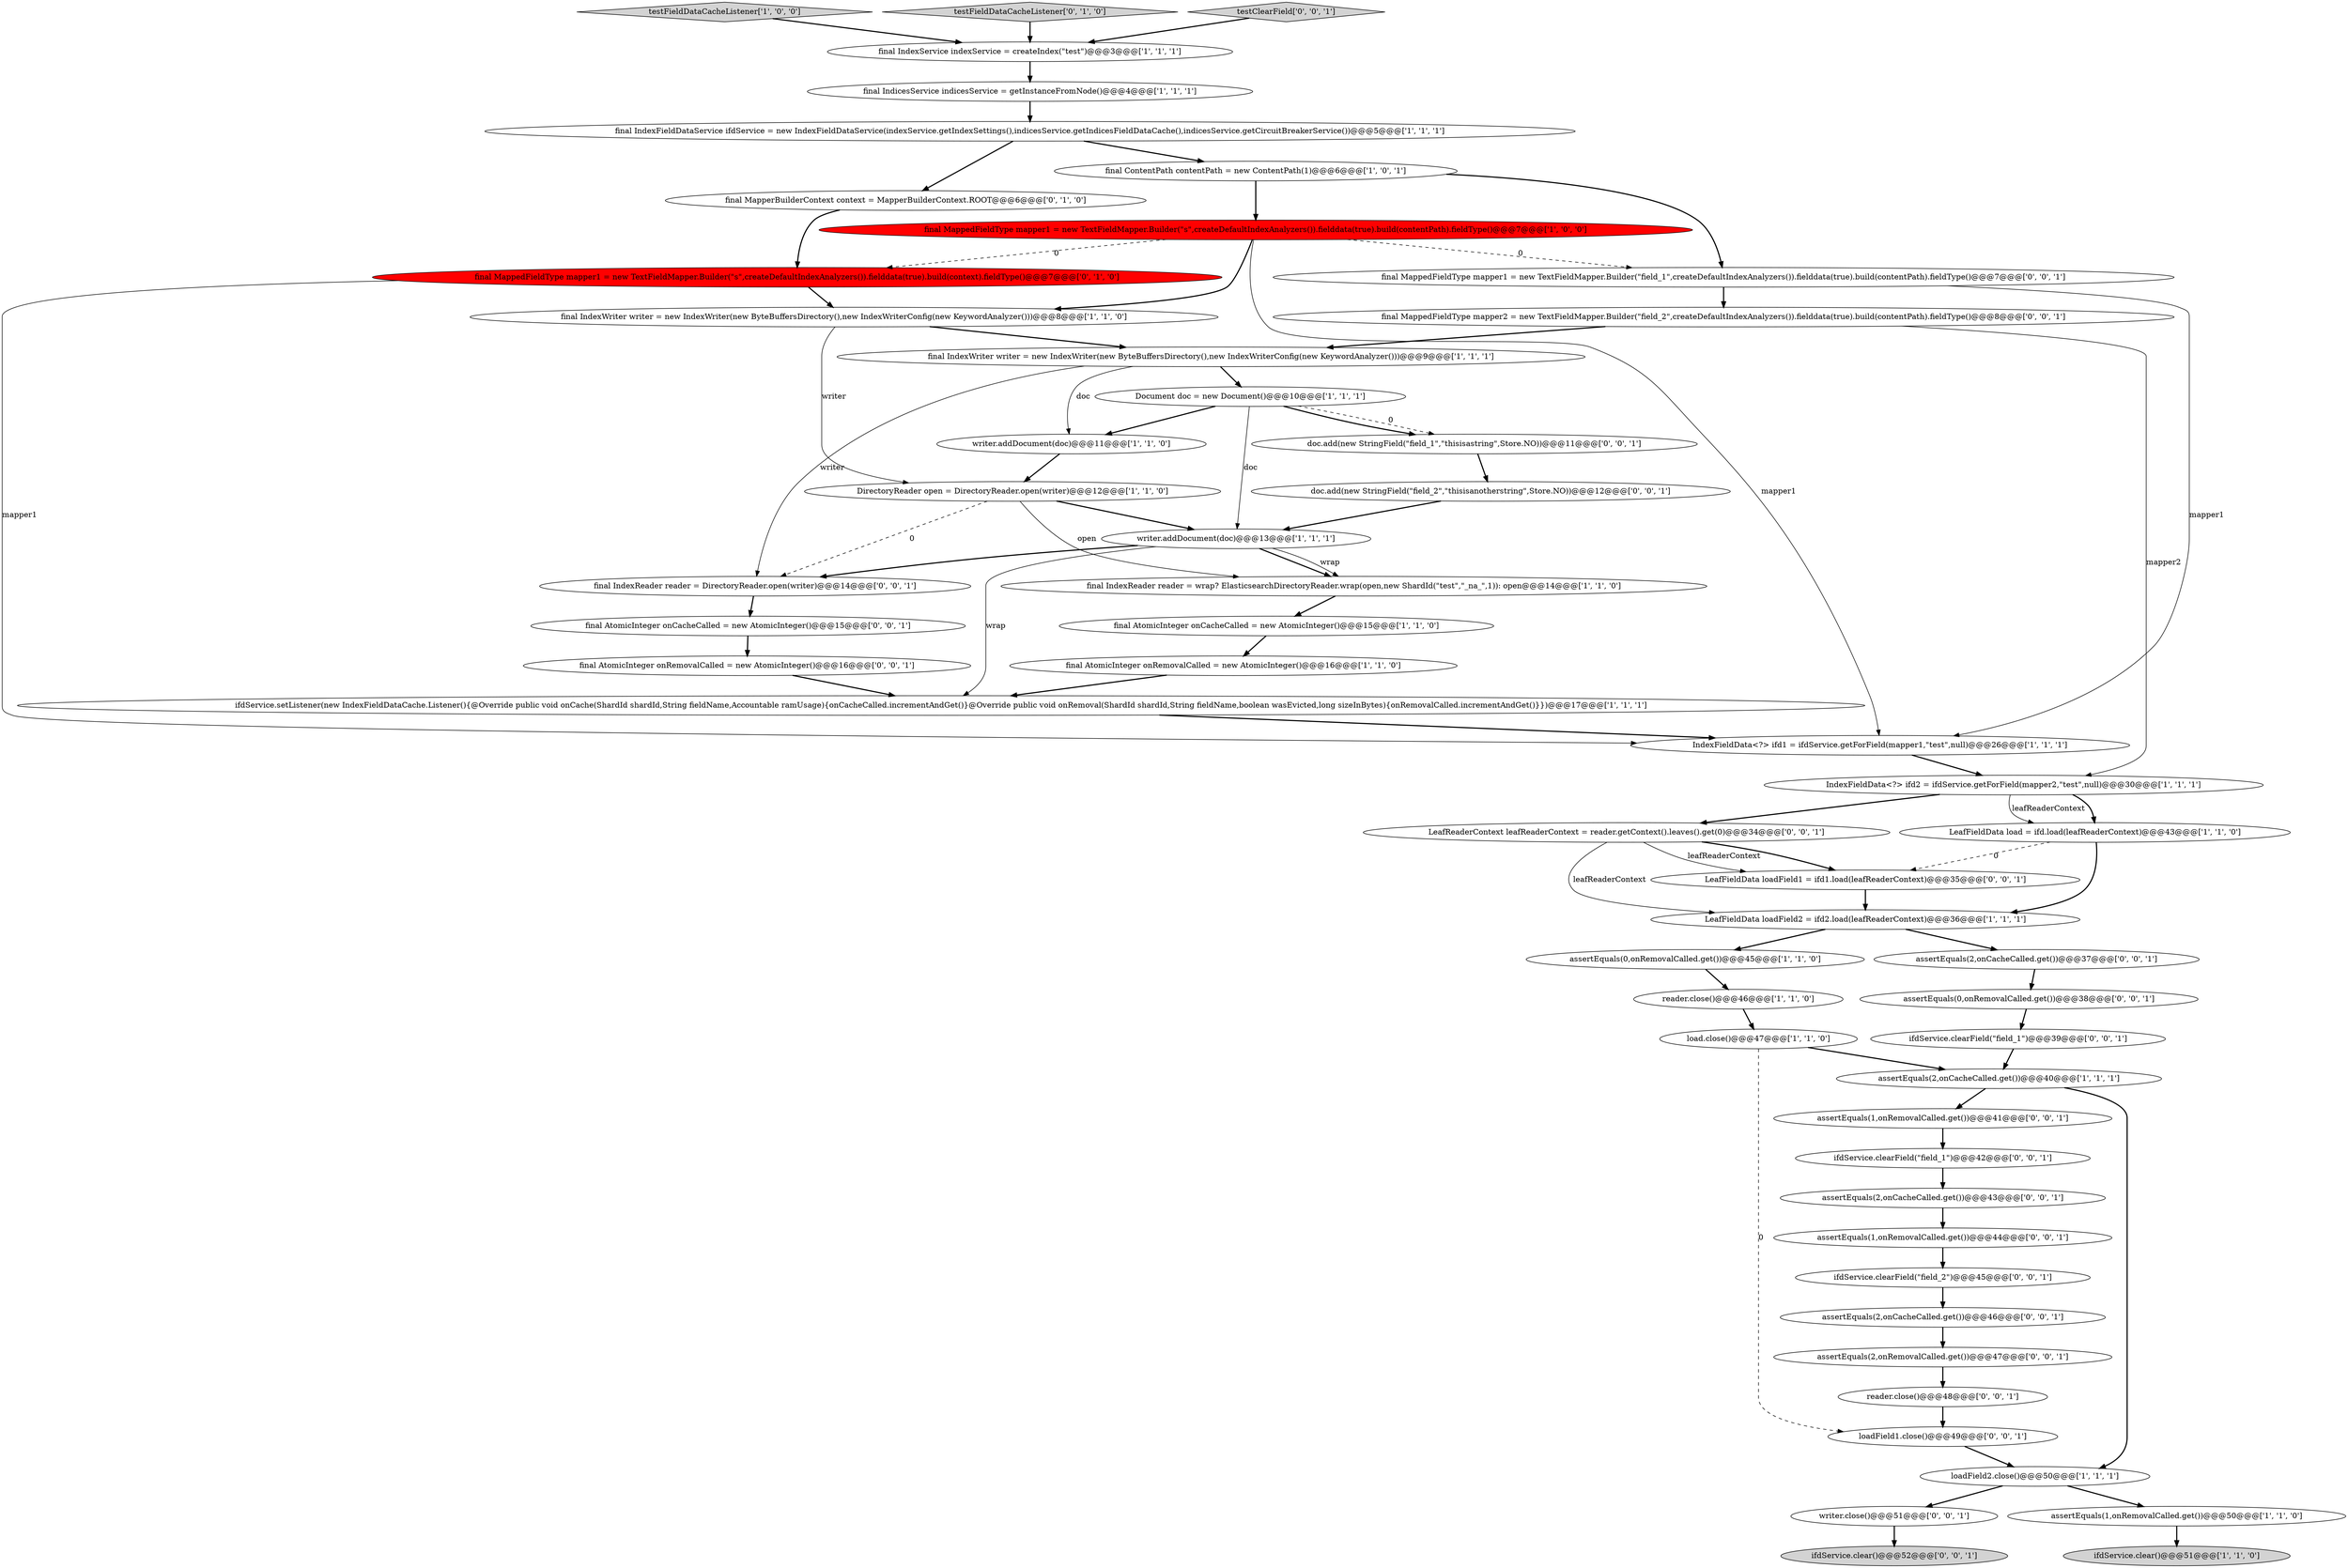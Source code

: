 digraph {
11 [style = filled, label = "final IndexReader reader = wrap? ElasticsearchDirectoryReader.wrap(open,new ShardId(\"test\",\"_na_\",1)): open@@@14@@@['1', '1', '0']", fillcolor = white, shape = ellipse image = "AAA0AAABBB1BBB"];
17 [style = filled, label = "final IndicesService indicesService = getInstanceFromNode()@@@4@@@['1', '1', '1']", fillcolor = white, shape = ellipse image = "AAA0AAABBB1BBB"];
7 [style = filled, label = "writer.addDocument(doc)@@@11@@@['1', '1', '0']", fillcolor = white, shape = ellipse image = "AAA0AAABBB1BBB"];
18 [style = filled, label = "final IndexFieldDataService ifdService = new IndexFieldDataService(indexService.getIndexSettings(),indicesService.getIndicesFieldDataCache(),indicesService.getCircuitBreakerService())@@@5@@@['1', '1', '1']", fillcolor = white, shape = ellipse image = "AAA0AAABBB1BBB"];
45 [style = filled, label = "assertEquals(1,onRemovalCalled.get())@@@44@@@['0', '0', '1']", fillcolor = white, shape = ellipse image = "AAA0AAABBB3BBB"];
19 [style = filled, label = "final ContentPath contentPath = new ContentPath(1)@@@6@@@['1', '0', '1']", fillcolor = white, shape = ellipse image = "AAA0AAABBB1BBB"];
4 [style = filled, label = "ifdService.setListener(new IndexFieldDataCache.Listener(){@Override public void onCache(ShardId shardId,String fieldName,Accountable ramUsage){onCacheCalled.incrementAndGet()}@Override public void onRemoval(ShardId shardId,String fieldName,boolean wasEvicted,long sizeInBytes){onRemovalCalled.incrementAndGet()}})@@@17@@@['1', '1', '1']", fillcolor = white, shape = ellipse image = "AAA0AAABBB1BBB"];
8 [style = filled, label = "testFieldDataCacheListener['1', '0', '0']", fillcolor = lightgray, shape = diamond image = "AAA0AAABBB1BBB"];
49 [style = filled, label = "final IndexReader reader = DirectoryReader.open(writer)@@@14@@@['0', '0', '1']", fillcolor = white, shape = ellipse image = "AAA0AAABBB3BBB"];
41 [style = filled, label = "doc.add(new StringField(\"field_1\",\"thisisastring\",Store.NO))@@@11@@@['0', '0', '1']", fillcolor = white, shape = ellipse image = "AAA0AAABBB3BBB"];
3 [style = filled, label = "final IndexWriter writer = new IndexWriter(new ByteBuffersDirectory(),new IndexWriterConfig(new KeywordAnalyzer()))@@@8@@@['1', '1', '0']", fillcolor = white, shape = ellipse image = "AAA0AAABBB1BBB"];
6 [style = filled, label = "IndexFieldData<?> ifd2 = ifdService.getForField(mapper2,\"test\",null)@@@30@@@['1', '1', '1']", fillcolor = white, shape = ellipse image = "AAA0AAABBB1BBB"];
47 [style = filled, label = "assertEquals(2,onCacheCalled.get())@@@46@@@['0', '0', '1']", fillcolor = white, shape = ellipse image = "AAA0AAABBB3BBB"];
16 [style = filled, label = "assertEquals(0,onRemovalCalled.get())@@@45@@@['1', '1', '0']", fillcolor = white, shape = ellipse image = "AAA0AAABBB1BBB"];
14 [style = filled, label = "LeafFieldData loadField2 = ifd2.load(leafReaderContext)@@@36@@@['1', '1', '1']", fillcolor = white, shape = ellipse image = "AAA0AAABBB1BBB"];
2 [style = filled, label = "reader.close()@@@46@@@['1', '1', '0']", fillcolor = white, shape = ellipse image = "AAA0AAABBB1BBB"];
15 [style = filled, label = "final MappedFieldType mapper1 = new TextFieldMapper.Builder(\"s\",createDefaultIndexAnalyzers()).fielddata(true).build(contentPath).fieldType()@@@7@@@['1', '0', '0']", fillcolor = red, shape = ellipse image = "AAA1AAABBB1BBB"];
27 [style = filled, label = "testFieldDataCacheListener['0', '1', '0']", fillcolor = lightgray, shape = diamond image = "AAA0AAABBB2BBB"];
28 [style = filled, label = "final MapperBuilderContext context = MapperBuilderContext.ROOT@@@6@@@['0', '1', '0']", fillcolor = white, shape = ellipse image = "AAA0AAABBB2BBB"];
36 [style = filled, label = "final MappedFieldType mapper1 = new TextFieldMapper.Builder(\"field_1\",createDefaultIndexAnalyzers()).fielddata(true).build(contentPath).fieldType()@@@7@@@['0', '0', '1']", fillcolor = white, shape = ellipse image = "AAA0AAABBB3BBB"];
43 [style = filled, label = "final AtomicInteger onRemovalCalled = new AtomicInteger()@@@16@@@['0', '0', '1']", fillcolor = white, shape = ellipse image = "AAA0AAABBB3BBB"];
44 [style = filled, label = "ifdService.clearField(\"field_1\")@@@42@@@['0', '0', '1']", fillcolor = white, shape = ellipse image = "AAA0AAABBB3BBB"];
51 [style = filled, label = "LeafReaderContext leafReaderContext = reader.getContext().leaves().get(0)@@@34@@@['0', '0', '1']", fillcolor = white, shape = ellipse image = "AAA0AAABBB3BBB"];
52 [style = filled, label = "final MappedFieldType mapper2 = new TextFieldMapper.Builder(\"field_2\",createDefaultIndexAnalyzers()).fielddata(true).build(contentPath).fieldType()@@@8@@@['0', '0', '1']", fillcolor = white, shape = ellipse image = "AAA0AAABBB3BBB"];
5 [style = filled, label = "assertEquals(2,onCacheCalled.get())@@@40@@@['1', '1', '1']", fillcolor = white, shape = ellipse image = "AAA0AAABBB1BBB"];
35 [style = filled, label = "assertEquals(2,onCacheCalled.get())@@@37@@@['0', '0', '1']", fillcolor = white, shape = ellipse image = "AAA0AAABBB3BBB"];
40 [style = filled, label = "assertEquals(2,onCacheCalled.get())@@@43@@@['0', '0', '1']", fillcolor = white, shape = ellipse image = "AAA0AAABBB3BBB"];
42 [style = filled, label = "ifdService.clear()@@@52@@@['0', '0', '1']", fillcolor = lightgray, shape = ellipse image = "AAA0AAABBB3BBB"];
50 [style = filled, label = "ifdService.clearField(\"field_2\")@@@45@@@['0', '0', '1']", fillcolor = white, shape = ellipse image = "AAA0AAABBB3BBB"];
0 [style = filled, label = "LeafFieldData load = ifd.load(leafReaderContext)@@@43@@@['1', '1', '0']", fillcolor = white, shape = ellipse image = "AAA0AAABBB1BBB"];
22 [style = filled, label = "ifdService.clear()@@@51@@@['1', '1', '0']", fillcolor = lightgray, shape = ellipse image = "AAA0AAABBB1BBB"];
24 [style = filled, label = "DirectoryReader open = DirectoryReader.open(writer)@@@12@@@['1', '1', '0']", fillcolor = white, shape = ellipse image = "AAA0AAABBB1BBB"];
38 [style = filled, label = "final AtomicInteger onCacheCalled = new AtomicInteger()@@@15@@@['0', '0', '1']", fillcolor = white, shape = ellipse image = "AAA0AAABBB3BBB"];
29 [style = filled, label = "final MappedFieldType mapper1 = new TextFieldMapper.Builder(\"s\",createDefaultIndexAnalyzers()).fielddata(true).build(context).fieldType()@@@7@@@['0', '1', '0']", fillcolor = red, shape = ellipse image = "AAA1AAABBB2BBB"];
48 [style = filled, label = "writer.close()@@@51@@@['0', '0', '1']", fillcolor = white, shape = ellipse image = "AAA0AAABBB3BBB"];
37 [style = filled, label = "doc.add(new StringField(\"field_2\",\"thisisanotherstring\",Store.NO))@@@12@@@['0', '0', '1']", fillcolor = white, shape = ellipse image = "AAA0AAABBB3BBB"];
53 [style = filled, label = "ifdService.clearField(\"field_1\")@@@39@@@['0', '0', '1']", fillcolor = white, shape = ellipse image = "AAA0AAABBB3BBB"];
31 [style = filled, label = "loadField1.close()@@@49@@@['0', '0', '1']", fillcolor = white, shape = ellipse image = "AAA0AAABBB3BBB"];
20 [style = filled, label = "IndexFieldData<?> ifd1 = ifdService.getForField(mapper1,\"test\",null)@@@26@@@['1', '1', '1']", fillcolor = white, shape = ellipse image = "AAA0AAABBB1BBB"];
33 [style = filled, label = "assertEquals(2,onRemovalCalled.get())@@@47@@@['0', '0', '1']", fillcolor = white, shape = ellipse image = "AAA0AAABBB3BBB"];
30 [style = filled, label = "LeafFieldData loadField1 = ifd1.load(leafReaderContext)@@@35@@@['0', '0', '1']", fillcolor = white, shape = ellipse image = "AAA0AAABBB3BBB"];
25 [style = filled, label = "writer.addDocument(doc)@@@13@@@['1', '1', '1']", fillcolor = white, shape = ellipse image = "AAA0AAABBB1BBB"];
21 [style = filled, label = "final AtomicInteger onRemovalCalled = new AtomicInteger()@@@16@@@['1', '1', '0']", fillcolor = white, shape = ellipse image = "AAA0AAABBB1BBB"];
12 [style = filled, label = "final IndexService indexService = createIndex(\"test\")@@@3@@@['1', '1', '1']", fillcolor = white, shape = ellipse image = "AAA0AAABBB1BBB"];
26 [style = filled, label = "final IndexWriter writer = new IndexWriter(new ByteBuffersDirectory(),new IndexWriterConfig(new KeywordAnalyzer()))@@@9@@@['1', '1', '1']", fillcolor = white, shape = ellipse image = "AAA0AAABBB1BBB"];
46 [style = filled, label = "testClearField['0', '0', '1']", fillcolor = lightgray, shape = diamond image = "AAA0AAABBB3BBB"];
32 [style = filled, label = "assertEquals(1,onRemovalCalled.get())@@@41@@@['0', '0', '1']", fillcolor = white, shape = ellipse image = "AAA0AAABBB3BBB"];
10 [style = filled, label = "loadField2.close()@@@50@@@['1', '1', '1']", fillcolor = white, shape = ellipse image = "AAA0AAABBB1BBB"];
13 [style = filled, label = "assertEquals(1,onRemovalCalled.get())@@@50@@@['1', '1', '0']", fillcolor = white, shape = ellipse image = "AAA0AAABBB1BBB"];
34 [style = filled, label = "reader.close()@@@48@@@['0', '0', '1']", fillcolor = white, shape = ellipse image = "AAA0AAABBB3BBB"];
9 [style = filled, label = "final AtomicInteger onCacheCalled = new AtomicInteger()@@@15@@@['1', '1', '0']", fillcolor = white, shape = ellipse image = "AAA0AAABBB1BBB"];
39 [style = filled, label = "assertEquals(0,onRemovalCalled.get())@@@38@@@['0', '0', '1']", fillcolor = white, shape = ellipse image = "AAA0AAABBB3BBB"];
1 [style = filled, label = "load.close()@@@47@@@['1', '1', '0']", fillcolor = white, shape = ellipse image = "AAA0AAABBB1BBB"];
23 [style = filled, label = "Document doc = new Document()@@@10@@@['1', '1', '1']", fillcolor = white, shape = ellipse image = "AAA0AAABBB1BBB"];
1->5 [style = bold, label=""];
14->16 [style = bold, label=""];
28->29 [style = bold, label=""];
5->10 [style = bold, label=""];
25->49 [style = bold, label=""];
29->20 [style = solid, label="mapper1"];
27->12 [style = bold, label=""];
46->12 [style = bold, label=""];
14->35 [style = bold, label=""];
53->5 [style = bold, label=""];
36->52 [style = bold, label=""];
2->1 [style = bold, label=""];
26->7 [style = solid, label="doc"];
25->4 [style = solid, label="wrap"];
1->31 [style = dashed, label="0"];
29->3 [style = bold, label=""];
37->25 [style = bold, label=""];
12->17 [style = bold, label=""];
41->37 [style = bold, label=""];
6->51 [style = bold, label=""];
18->19 [style = bold, label=""];
35->39 [style = bold, label=""];
3->26 [style = bold, label=""];
44->40 [style = bold, label=""];
51->30 [style = bold, label=""];
49->38 [style = bold, label=""];
34->31 [style = bold, label=""];
10->48 [style = bold, label=""];
6->0 [style = bold, label=""];
19->36 [style = bold, label=""];
52->6 [style = solid, label="mapper2"];
20->6 [style = bold, label=""];
3->24 [style = solid, label="writer"];
23->41 [style = bold, label=""];
16->2 [style = bold, label=""];
24->11 [style = solid, label="open"];
15->3 [style = bold, label=""];
11->9 [style = bold, label=""];
39->53 [style = bold, label=""];
47->33 [style = bold, label=""];
48->42 [style = bold, label=""];
18->28 [style = bold, label=""];
6->0 [style = solid, label="leafReaderContext"];
23->25 [style = solid, label="doc"];
15->29 [style = dashed, label="0"];
15->36 [style = dashed, label="0"];
43->4 [style = bold, label=""];
5->32 [style = bold, label=""];
7->24 [style = bold, label=""];
0->14 [style = bold, label=""];
15->20 [style = solid, label="mapper1"];
26->49 [style = solid, label="writer"];
10->13 [style = bold, label=""];
25->11 [style = bold, label=""];
45->50 [style = bold, label=""];
24->25 [style = bold, label=""];
50->47 [style = bold, label=""];
31->10 [style = bold, label=""];
26->23 [style = bold, label=""];
51->30 [style = solid, label="leafReaderContext"];
0->30 [style = dashed, label="0"];
36->20 [style = solid, label="mapper1"];
4->20 [style = bold, label=""];
9->21 [style = bold, label=""];
24->49 [style = dashed, label="0"];
32->44 [style = bold, label=""];
51->14 [style = solid, label="leafReaderContext"];
30->14 [style = bold, label=""];
23->41 [style = dashed, label="0"];
23->7 [style = bold, label=""];
13->22 [style = bold, label=""];
40->45 [style = bold, label=""];
25->11 [style = solid, label="wrap"];
19->15 [style = bold, label=""];
33->34 [style = bold, label=""];
8->12 [style = bold, label=""];
17->18 [style = bold, label=""];
38->43 [style = bold, label=""];
21->4 [style = bold, label=""];
52->26 [style = bold, label=""];
}
